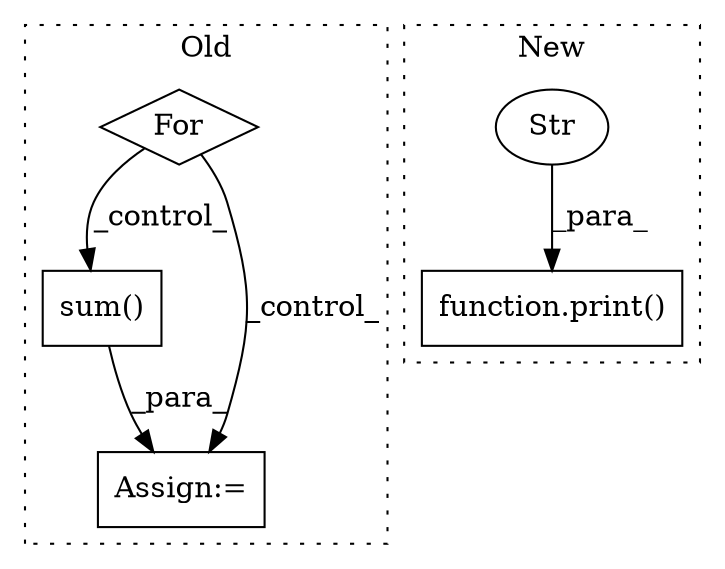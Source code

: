 digraph G {
subgraph cluster0 {
1 [label="sum()" a="75" s="676" l="17" shape="box"];
4 [label="Assign:=" a="68" s="673" l="3" shape="box"];
5 [label="For" a="107" s="549,602" l="4,10" shape="diamond"];
label = "Old";
style="dotted";
}
subgraph cluster1 {
2 [label="function.print()" a="75" s="768,791" l="6,1" shape="box"];
3 [label="Str" a="66" s="774" l="17" shape="ellipse"];
label = "New";
style="dotted";
}
1 -> 4 [label="_para_"];
3 -> 2 [label="_para_"];
5 -> 1 [label="_control_"];
5 -> 4 [label="_control_"];
}